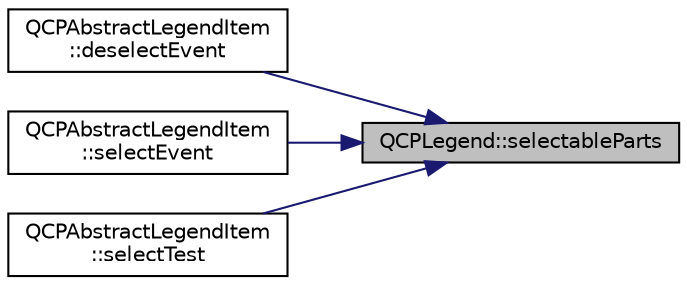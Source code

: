 digraph "QCPLegend::selectableParts"
{
 // LATEX_PDF_SIZE
  edge [fontname="Helvetica",fontsize="10",labelfontname="Helvetica",labelfontsize="10"];
  node [fontname="Helvetica",fontsize="10",shape=record];
  rankdir="RL";
  Node1 [label="QCPLegend::selectableParts",height=0.2,width=0.4,color="black", fillcolor="grey75", style="filled", fontcolor="black",tooltip=" "];
  Node1 -> Node2 [dir="back",color="midnightblue",fontsize="10",style="solid",fontname="Helvetica"];
  Node2 [label="QCPAbstractLegendItem\l::deselectEvent",height=0.2,width=0.4,color="black", fillcolor="white", style="filled",URL="$classQCPAbstractLegendItem.html#aa1c0620558cc8e2a2e6fb7ab558f6097",tooltip=" "];
  Node1 -> Node3 [dir="back",color="midnightblue",fontsize="10",style="solid",fontname="Helvetica"];
  Node3 [label="QCPAbstractLegendItem\l::selectEvent",height=0.2,width=0.4,color="black", fillcolor="white", style="filled",URL="$classQCPAbstractLegendItem.html#a0081acfd8c4bb8ac4e9dcfe0f6c49b74",tooltip=" "];
  Node1 -> Node4 [dir="back",color="midnightblue",fontsize="10",style="solid",fontname="Helvetica"];
  Node4 [label="QCPAbstractLegendItem\l::selectTest",height=0.2,width=0.4,color="black", fillcolor="white", style="filled",URL="$classQCPAbstractLegendItem.html#a206879d493749c3fb1494850bff40e7e",tooltip=" "];
}
